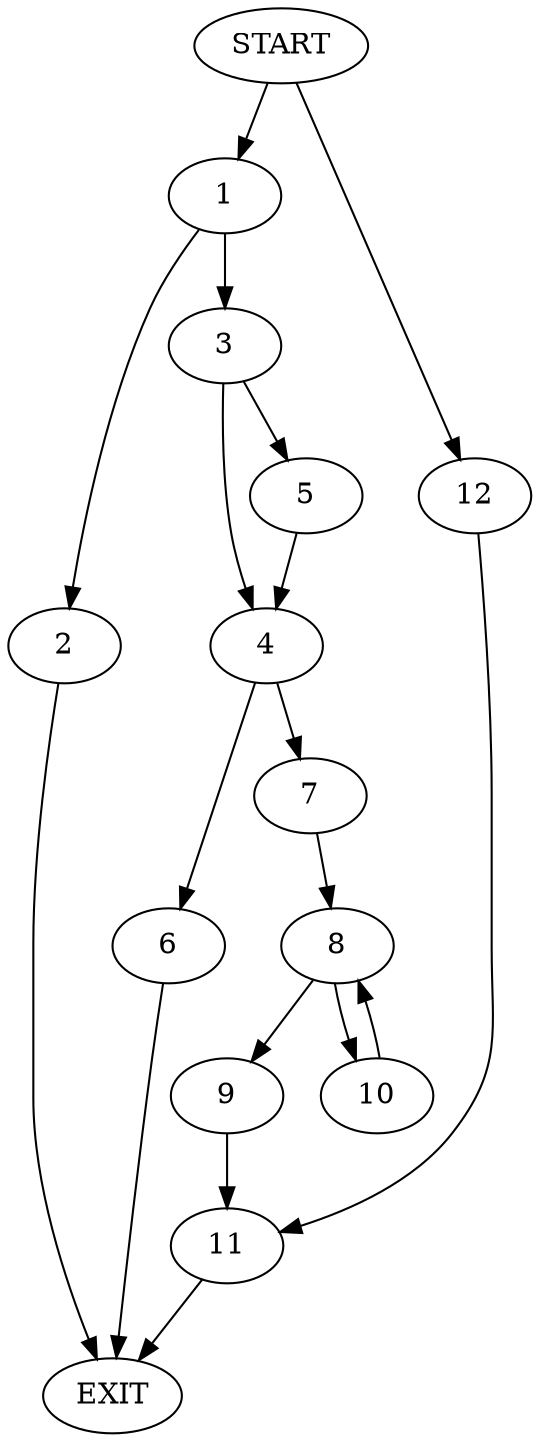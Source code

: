 digraph {
0 [label="START"]
13 [label="EXIT"]
0 -> 1
1 -> 2
1 -> 3
3 -> 4
3 -> 5
2 -> 13
5 -> 4
4 -> 6
4 -> 7
7 -> 8
6 -> 13
8 -> 9
8 -> 10
9 -> 11
10 -> 8
11 -> 13
0 -> 12
12 -> 11
}
